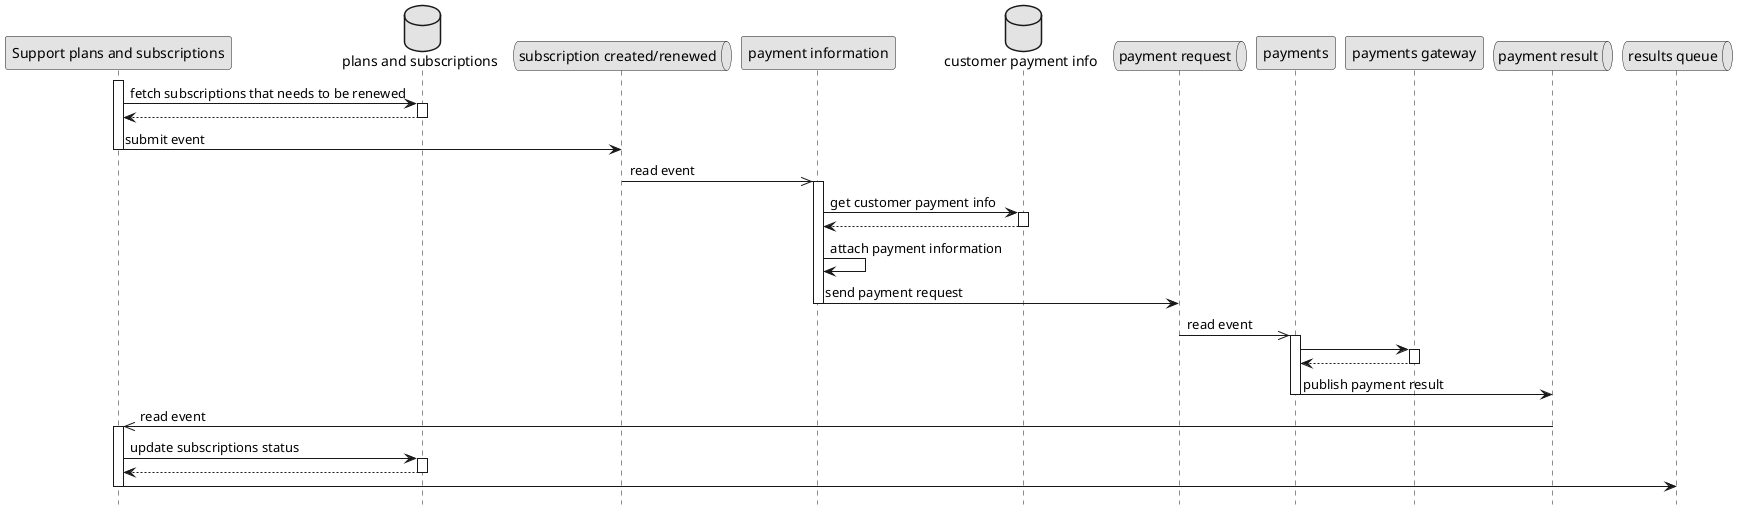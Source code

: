 @startuml automatic billing
skinparam shadowing false
skinparam monochrome true
hide footbox

participant "Support plans and subscriptions" as subscriptions
database "plans and subscriptions" as plansDB
queue "subscription created/renewed" as subQueue
participant "payment information" as paymentInfo
database "customer payment info" as paymentInfoDB
queue "payment request" as paymentQueue
participant "payments" as payments
participant "payments gateway" as PG
queue "payment result" as paymentRes
queue "results queue" as resQueue

activate subscriptions
subscriptions -> plansDB: fetch subscriptions that needs to be renewed
activate plansDB
subscriptions <-- plansDB
deactivate plansDB
subscriptions -> subQueue: submit event
deactivate subscriptions

subQueue ->> paymentInfo: read event
activate paymentInfo
paymentInfo -> paymentInfoDB: get customer payment info
activate paymentInfoDB
paymentInfo <-- paymentInfoDB
deactivate paymentInfoDB
paymentInfo -> paymentInfo: attach payment information
paymentInfo -> paymentQueue: send payment request
deactivate paymentInfo

paymentQueue ->> payments: read event
activate payments
payments -> PG
activate PG
payments <-- PG
deactivate PG
payments -> paymentRes: publish payment result
deactivate payments

subscriptions <<- paymentRes: read event
activate subscriptions
subscriptions -> plansDB: update subscriptions status
activate plansDB
subscriptions <-- plansDB
deactivate plansDB
subscriptions -> resQueue
deactivate subscriptions


@enduml
